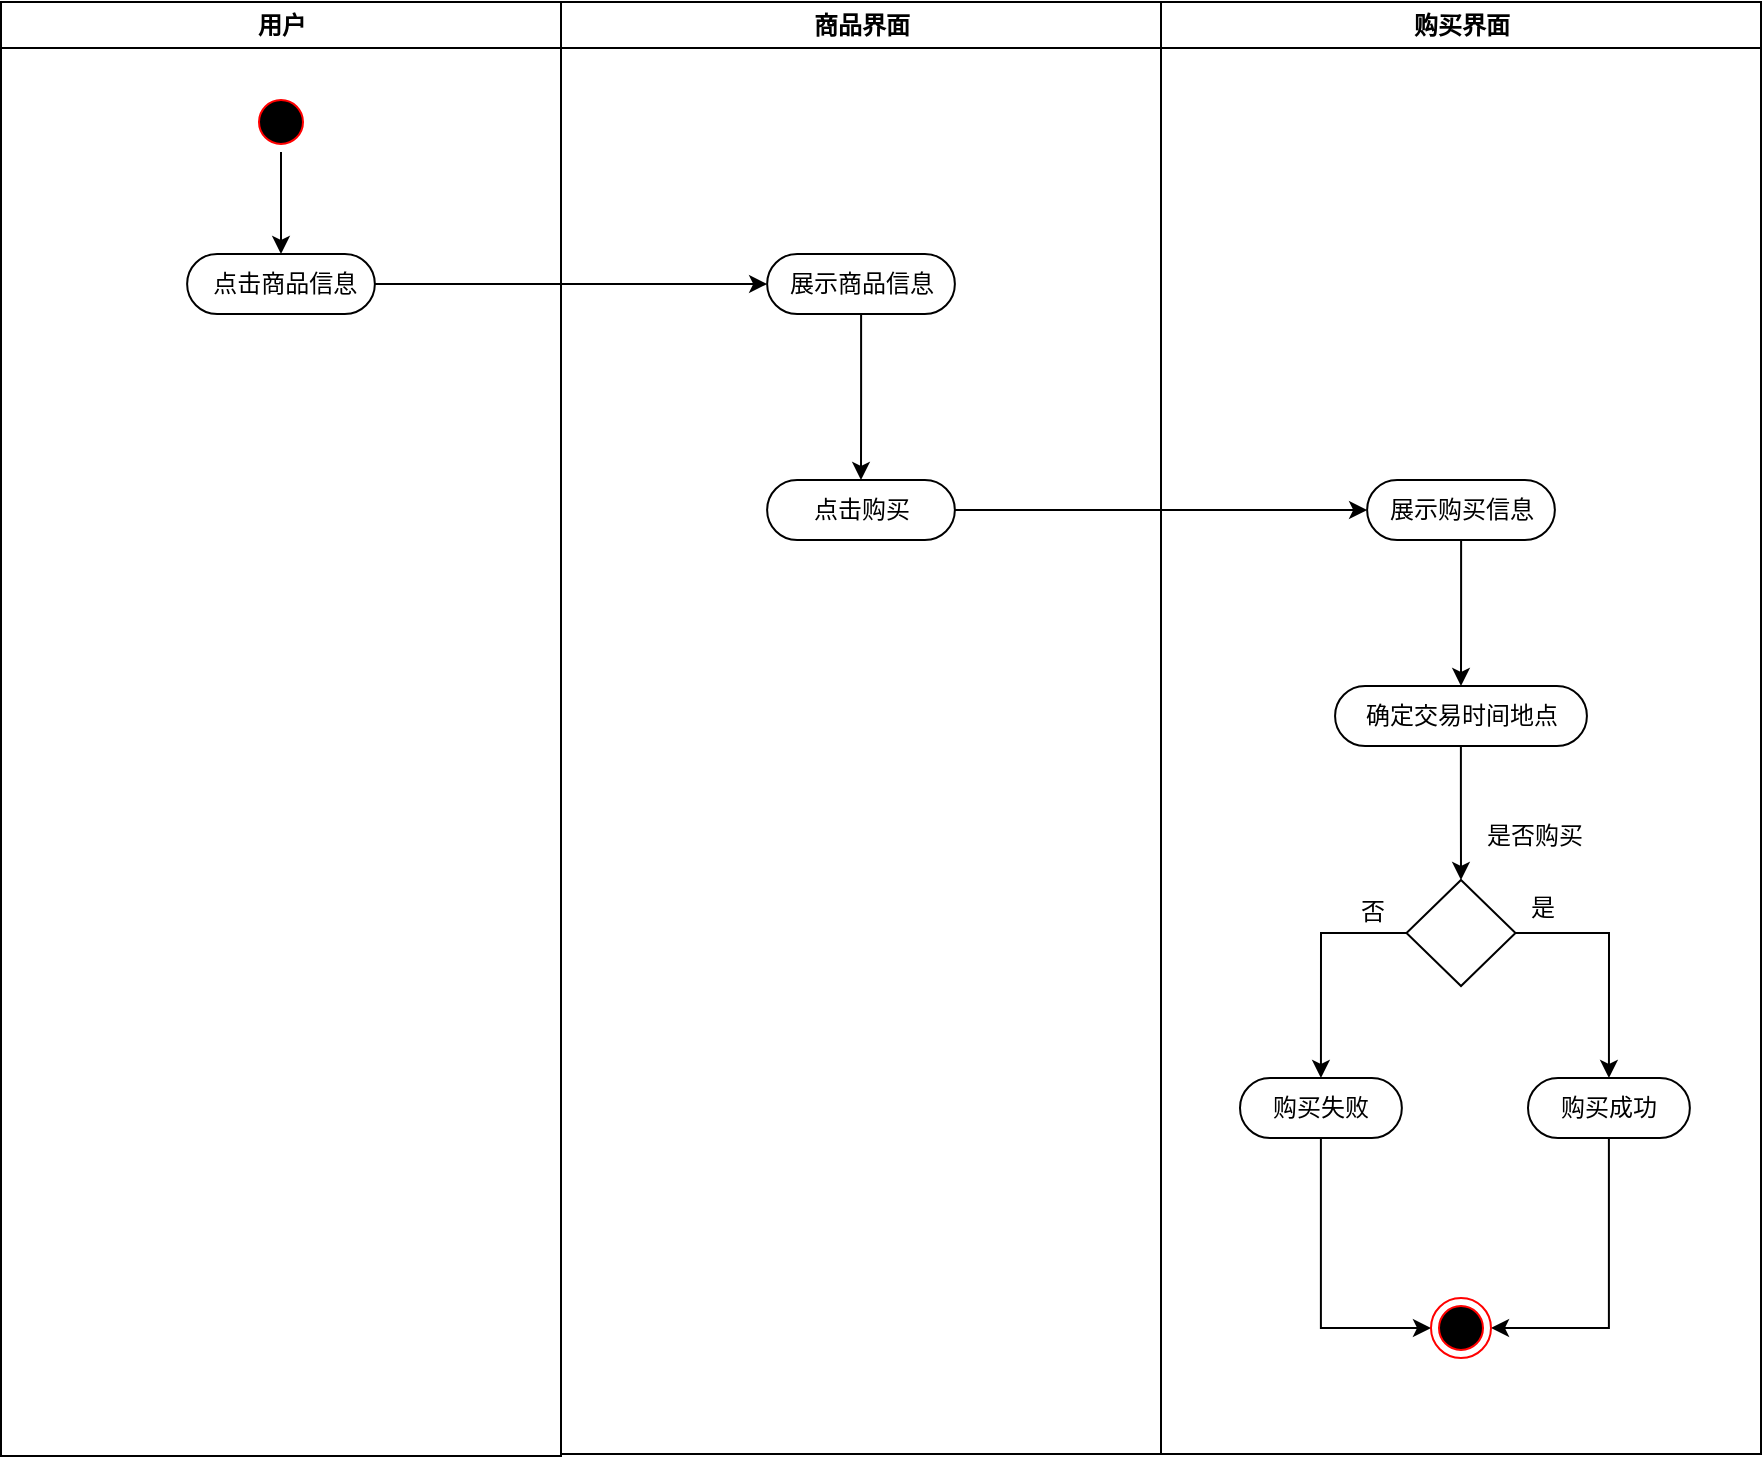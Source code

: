 <mxfile version="17.4.5" type="github">
  <diagram id="vAjckrUN6_HBf8K1QkDr" name="第 1 页">
    <mxGraphModel dx="1480" dy="796" grid="0" gridSize="10" guides="1" tooltips="1" connect="1" arrows="1" fold="1" page="1" pageScale="1" pageWidth="1169" pageHeight="827" math="0" shadow="0">
      <root>
        <mxCell id="0" />
        <mxCell id="1" parent="0" />
        <mxCell id="CT2irNAyOlAWH6yWk4DE-1" value="用户" style="swimlane;whiteSpace=wrap" vertex="1" parent="1">
          <mxGeometry x="164.5" y="127" width="280" height="727" as="geometry" />
        </mxCell>
        <mxCell id="CT2irNAyOlAWH6yWk4DE-43" style="edgeStyle=orthogonalEdgeStyle;rounded=0;orthogonalLoop=1;jettySize=auto;html=1;entryX=0.5;entryY=0;entryDx=0;entryDy=0;" edge="1" parent="CT2irNAyOlAWH6yWk4DE-1" source="CT2irNAyOlAWH6yWk4DE-3" target="CT2irNAyOlAWH6yWk4DE-5">
          <mxGeometry relative="1" as="geometry" />
        </mxCell>
        <mxCell id="CT2irNAyOlAWH6yWk4DE-3" value="" style="ellipse;shape=startState;fillColor=#000000;strokeColor=#ff0000;" vertex="1" parent="CT2irNAyOlAWH6yWk4DE-1">
          <mxGeometry x="125" y="45" width="30" height="30" as="geometry" />
        </mxCell>
        <mxCell id="CT2irNAyOlAWH6yWk4DE-5" value="&amp;nbsp;点击商品信息" style="rounded=1;whiteSpace=wrap;html=1;arcSize=50;" vertex="1" parent="CT2irNAyOlAWH6yWk4DE-1">
          <mxGeometry x="93.06" y="126" width="93.87" height="30" as="geometry" />
        </mxCell>
        <mxCell id="CT2irNAyOlAWH6yWk4DE-14" value="商品界面" style="swimlane;whiteSpace=wrap" vertex="1" parent="1">
          <mxGeometry x="444.5" y="127" width="300" height="726" as="geometry" />
        </mxCell>
        <mxCell id="CT2irNAyOlAWH6yWk4DE-47" style="edgeStyle=orthogonalEdgeStyle;rounded=0;orthogonalLoop=1;jettySize=auto;html=1;entryX=0.5;entryY=0;entryDx=0;entryDy=0;" edge="1" parent="CT2irNAyOlAWH6yWk4DE-14" source="CT2irNAyOlAWH6yWk4DE-44" target="CT2irNAyOlAWH6yWk4DE-46">
          <mxGeometry relative="1" as="geometry" />
        </mxCell>
        <mxCell id="CT2irNAyOlAWH6yWk4DE-44" value="展示商品信息" style="rounded=1;whiteSpace=wrap;html=1;arcSize=50;" vertex="1" parent="CT2irNAyOlAWH6yWk4DE-14">
          <mxGeometry x="103.07" y="126" width="93.87" height="30" as="geometry" />
        </mxCell>
        <mxCell id="CT2irNAyOlAWH6yWk4DE-46" value="点击购买" style="rounded=1;whiteSpace=wrap;html=1;arcSize=50;" vertex="1" parent="CT2irNAyOlAWH6yWk4DE-14">
          <mxGeometry x="103.06" y="239" width="93.87" height="30" as="geometry" />
        </mxCell>
        <mxCell id="CT2irNAyOlAWH6yWk4DE-30" value="购买界面" style="swimlane;whiteSpace=wrap" vertex="1" parent="1">
          <mxGeometry x="744.5" y="127" width="300" height="726" as="geometry" />
        </mxCell>
        <mxCell id="CT2irNAyOlAWH6yWk4DE-52" style="edgeStyle=orthogonalEdgeStyle;rounded=0;orthogonalLoop=1;jettySize=auto;html=1;entryX=0.5;entryY=0;entryDx=0;entryDy=0;" edge="1" parent="CT2irNAyOlAWH6yWk4DE-30" source="CT2irNAyOlAWH6yWk4DE-48" target="CT2irNAyOlAWH6yWk4DE-51">
          <mxGeometry relative="1" as="geometry" />
        </mxCell>
        <mxCell id="CT2irNAyOlAWH6yWk4DE-48" value="展示购买信息" style="rounded=1;whiteSpace=wrap;html=1;arcSize=50;" vertex="1" parent="CT2irNAyOlAWH6yWk4DE-30">
          <mxGeometry x="103.06" y="239" width="93.87" height="30" as="geometry" />
        </mxCell>
        <mxCell id="CT2irNAyOlAWH6yWk4DE-54" style="edgeStyle=orthogonalEdgeStyle;rounded=0;orthogonalLoop=1;jettySize=auto;html=1;entryX=0.5;entryY=0;entryDx=0;entryDy=0;" edge="1" parent="CT2irNAyOlAWH6yWk4DE-30" source="CT2irNAyOlAWH6yWk4DE-51" target="CT2irNAyOlAWH6yWk4DE-53">
          <mxGeometry relative="1" as="geometry" />
        </mxCell>
        <mxCell id="CT2irNAyOlAWH6yWk4DE-51" value="确定交易时间地点" style="rounded=1;whiteSpace=wrap;html=1;arcSize=50;" vertex="1" parent="CT2irNAyOlAWH6yWk4DE-30">
          <mxGeometry x="87.03" y="342" width="125.93" height="30" as="geometry" />
        </mxCell>
        <mxCell id="CT2irNAyOlAWH6yWk4DE-58" style="edgeStyle=orthogonalEdgeStyle;rounded=0;orthogonalLoop=1;jettySize=auto;html=1;entryX=0.5;entryY=0;entryDx=0;entryDy=0;" edge="1" parent="CT2irNAyOlAWH6yWk4DE-30" source="CT2irNAyOlAWH6yWk4DE-53" target="CT2irNAyOlAWH6yWk4DE-56">
          <mxGeometry relative="1" as="geometry" />
        </mxCell>
        <mxCell id="CT2irNAyOlAWH6yWk4DE-59" style="edgeStyle=orthogonalEdgeStyle;rounded=0;orthogonalLoop=1;jettySize=auto;html=1;entryX=0.5;entryY=0;entryDx=0;entryDy=0;" edge="1" parent="CT2irNAyOlAWH6yWk4DE-30" source="CT2irNAyOlAWH6yWk4DE-53" target="CT2irNAyOlAWH6yWk4DE-57">
          <mxGeometry relative="1" as="geometry" />
        </mxCell>
        <mxCell id="CT2irNAyOlAWH6yWk4DE-53" value="" style="rhombus;whiteSpace=wrap;html=1;" vertex="1" parent="CT2irNAyOlAWH6yWk4DE-30">
          <mxGeometry x="122.75" y="439" width="54.5" height="53" as="geometry" />
        </mxCell>
        <mxCell id="CT2irNAyOlAWH6yWk4DE-55" value="是否购买" style="text;html=1;align=center;verticalAlign=middle;resizable=0;points=[];autosize=1;strokeColor=none;fillColor=none;" vertex="1" parent="CT2irNAyOlAWH6yWk4DE-30">
          <mxGeometry x="157.5" y="408" width="58" height="18" as="geometry" />
        </mxCell>
        <mxCell id="CT2irNAyOlAWH6yWk4DE-62" style="edgeStyle=orthogonalEdgeStyle;rounded=0;orthogonalLoop=1;jettySize=auto;html=1;entryX=0;entryY=0.5;entryDx=0;entryDy=0;" edge="1" parent="CT2irNAyOlAWH6yWk4DE-30" source="CT2irNAyOlAWH6yWk4DE-56" target="CT2irNAyOlAWH6yWk4DE-6">
          <mxGeometry relative="1" as="geometry">
            <Array as="points">
              <mxPoint x="80" y="663" />
            </Array>
          </mxGeometry>
        </mxCell>
        <mxCell id="CT2irNAyOlAWH6yWk4DE-56" value="购买失败" style="rounded=1;whiteSpace=wrap;html=1;arcSize=50;" vertex="1" parent="CT2irNAyOlAWH6yWk4DE-30">
          <mxGeometry x="39.5" y="538" width="80.93" height="30" as="geometry" />
        </mxCell>
        <mxCell id="CT2irNAyOlAWH6yWk4DE-63" style="rounded=0;orthogonalLoop=1;jettySize=auto;html=1;entryX=1;entryY=0.5;entryDx=0;entryDy=0;edgeStyle=orthogonalEdgeStyle;" edge="1" parent="CT2irNAyOlAWH6yWk4DE-30" source="CT2irNAyOlAWH6yWk4DE-57" target="CT2irNAyOlAWH6yWk4DE-6">
          <mxGeometry relative="1" as="geometry">
            <Array as="points">
              <mxPoint x="224" y="663" />
            </Array>
          </mxGeometry>
        </mxCell>
        <mxCell id="CT2irNAyOlAWH6yWk4DE-57" value="购买成功" style="rounded=1;whiteSpace=wrap;html=1;arcSize=50;" vertex="1" parent="CT2irNAyOlAWH6yWk4DE-30">
          <mxGeometry x="183.5" y="538" width="80.93" height="30" as="geometry" />
        </mxCell>
        <mxCell id="CT2irNAyOlAWH6yWk4DE-60" value="是" style="text;html=1;align=center;verticalAlign=middle;resizable=0;points=[];autosize=1;strokeColor=none;fillColor=none;" vertex="1" parent="CT2irNAyOlAWH6yWk4DE-30">
          <mxGeometry x="179.5" y="444" width="22" height="18" as="geometry" />
        </mxCell>
        <mxCell id="CT2irNAyOlAWH6yWk4DE-61" value="否" style="text;html=1;align=center;verticalAlign=middle;resizable=0;points=[];autosize=1;strokeColor=none;fillColor=none;" vertex="1" parent="CT2irNAyOlAWH6yWk4DE-30">
          <mxGeometry x="94.5" y="446" width="22" height="18" as="geometry" />
        </mxCell>
        <mxCell id="CT2irNAyOlAWH6yWk4DE-6" value="" style="ellipse;html=1;shape=endState;fillColor=#000000;strokeColor=#ff0000;" vertex="1" parent="CT2irNAyOlAWH6yWk4DE-30">
          <mxGeometry x="135.0" y="648" width="30" height="30" as="geometry" />
        </mxCell>
        <mxCell id="CT2irNAyOlAWH6yWk4DE-45" style="edgeStyle=orthogonalEdgeStyle;rounded=0;orthogonalLoop=1;jettySize=auto;html=1;entryX=0;entryY=0.5;entryDx=0;entryDy=0;" edge="1" parent="1" source="CT2irNAyOlAWH6yWk4DE-5" target="CT2irNAyOlAWH6yWk4DE-44">
          <mxGeometry relative="1" as="geometry" />
        </mxCell>
        <mxCell id="CT2irNAyOlAWH6yWk4DE-50" style="edgeStyle=orthogonalEdgeStyle;rounded=0;orthogonalLoop=1;jettySize=auto;html=1;entryX=0;entryY=0.5;entryDx=0;entryDy=0;" edge="1" parent="1" source="CT2irNAyOlAWH6yWk4DE-46" target="CT2irNAyOlAWH6yWk4DE-48">
          <mxGeometry relative="1" as="geometry" />
        </mxCell>
      </root>
    </mxGraphModel>
  </diagram>
</mxfile>
